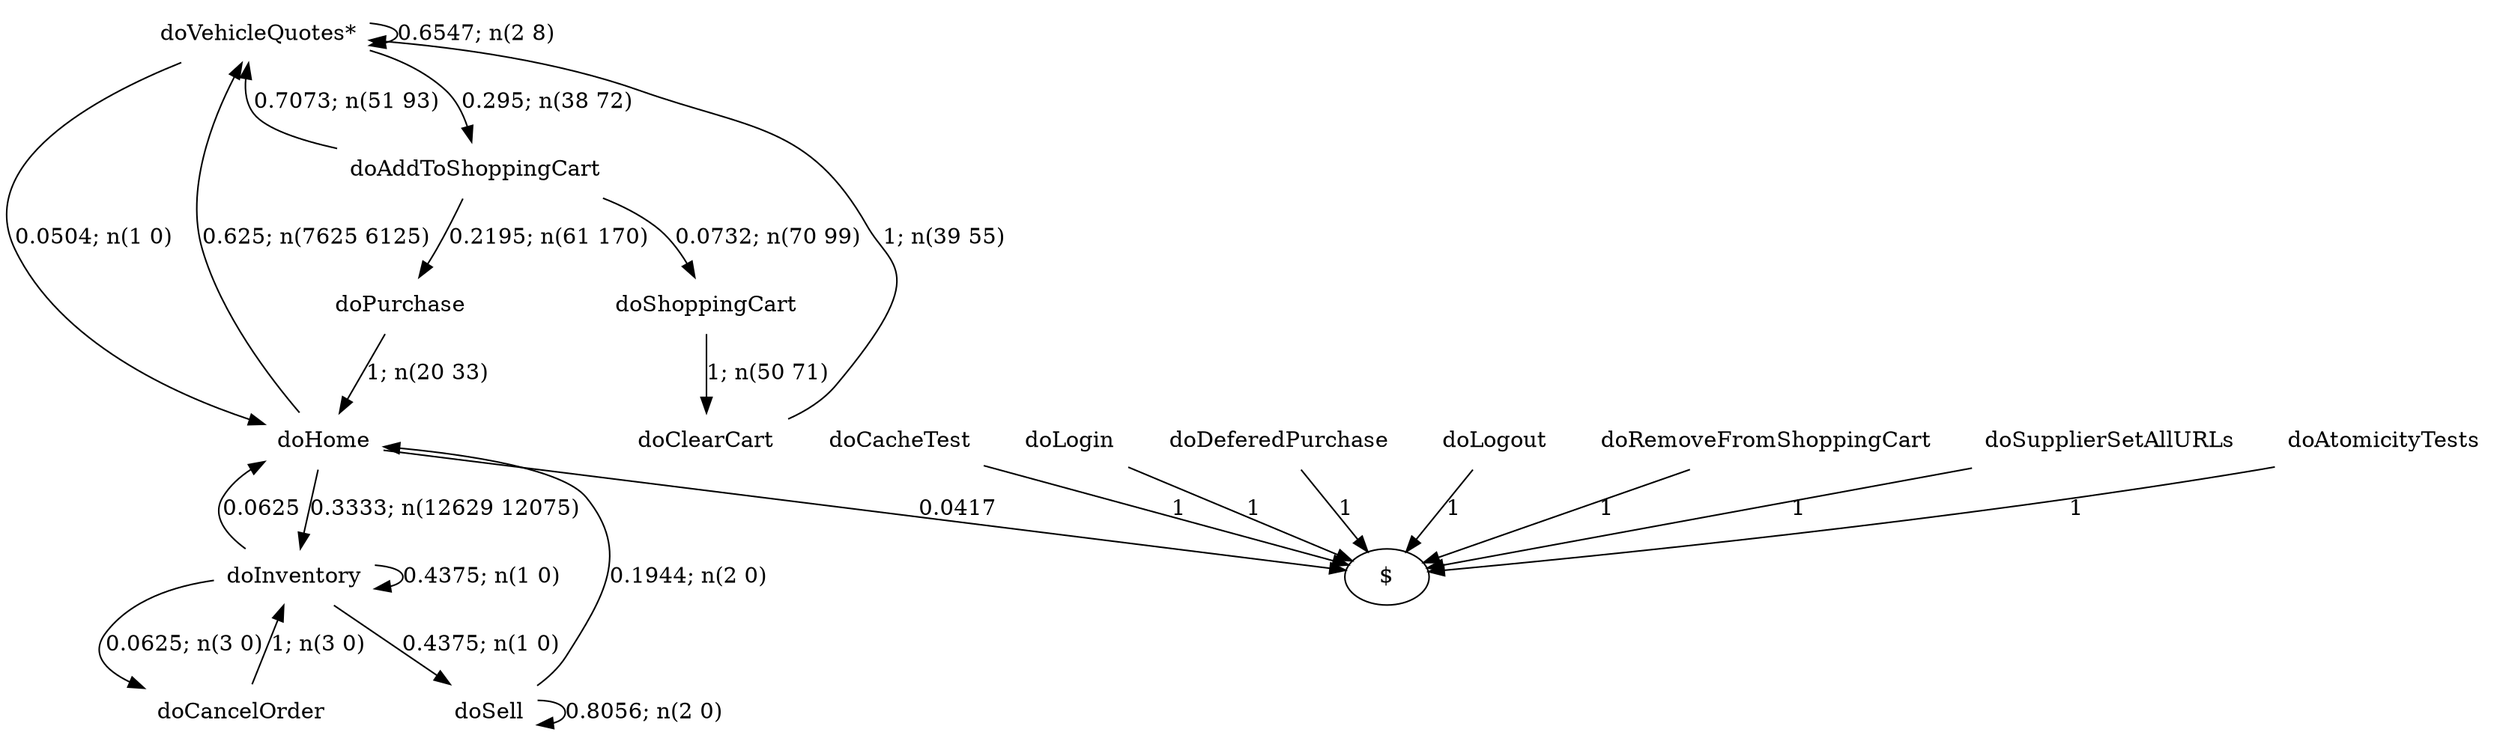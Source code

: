 digraph G {"doVehicleQuotes*" [label="doVehicleQuotes*",shape=none];"doSupplierSetAllURLs" [label="doSupplierSetAllURLs",shape=none];"doAtomicityTests" [label="doAtomicityTests",shape=none];"doCacheTest" [label="doCacheTest",shape=none];"doLogin" [label="doLogin",shape=none];"doAddToShoppingCart" [label="doAddToShoppingCart",shape=none];"doDeferedPurchase" [label="doDeferedPurchase",shape=none];"doHome" [label="doHome",shape=none];"doShoppingCart" [label="doShoppingCart",shape=none];"doClearCart" [label="doClearCart",shape=none];"doPurchase" [label="doPurchase",shape=none];"doInventory" [label="doInventory",shape=none];"doSell" [label="doSell",shape=none];"doLogout" [label="doLogout",shape=none];"doCancelOrder" [label="doCancelOrder",shape=none];"doRemoveFromShoppingCart" [label="doRemoveFromShoppingCart",shape=none];"doVehicleQuotes*"->"doVehicleQuotes*" [style=solid,label="0.6547; n(2 8)"];"doVehicleQuotes*"->"doAddToShoppingCart" [style=solid,label="0.295; n(38 72)"];"doVehicleQuotes*"->"doHome" [style=solid,label="0.0504; n(1 0)"];"doSupplierSetAllURLs"->"$" [style=solid,label="1"];"doAtomicityTests"->"$" [style=solid,label="1"];"doCacheTest"->"$" [style=solid,label="1"];"doLogin"->"$" [style=solid,label="1"];"doAddToShoppingCart"->"doVehicleQuotes*" [style=solid,label="0.7073; n(51 93)"];"doAddToShoppingCart"->"doShoppingCart" [style=solid,label="0.0732; n(70 99)"];"doAddToShoppingCart"->"doPurchase" [style=solid,label="0.2195; n(61 170)"];"doDeferedPurchase"->"$" [style=solid,label="1"];"doHome"->"doVehicleQuotes*" [style=solid,label="0.625; n(7625 6125)"];"doHome"->"doInventory" [style=solid,label="0.3333; n(12629 12075)"];"doHome"->"$" [style=solid,label="0.0417"];"doShoppingCart"->"doClearCart" [style=solid,label="1; n(50 71)"];"doClearCart"->"doVehicleQuotes*" [style=solid,label="1; n(39 55)"];"doPurchase"->"doHome" [style=solid,label="1; n(20 33)"];"doInventory"->"doHome" [style=solid,label="0.0625"];"doInventory"->"doInventory" [style=solid,label="0.4375; n(1 0)"];"doInventory"->"doSell" [style=solid,label="0.4375; n(1 0)"];"doInventory"->"doCancelOrder" [style=solid,label="0.0625; n(3 0)"];"doSell"->"doHome" [style=solid,label="0.1944; n(2 0)"];"doSell"->"doSell" [style=solid,label="0.8056; n(2 0)"];"doLogout"->"$" [style=solid,label="1"];"doCancelOrder"->"doInventory" [style=solid,label="1; n(3 0)"];"doRemoveFromShoppingCart"->"$" [style=solid,label="1"];}